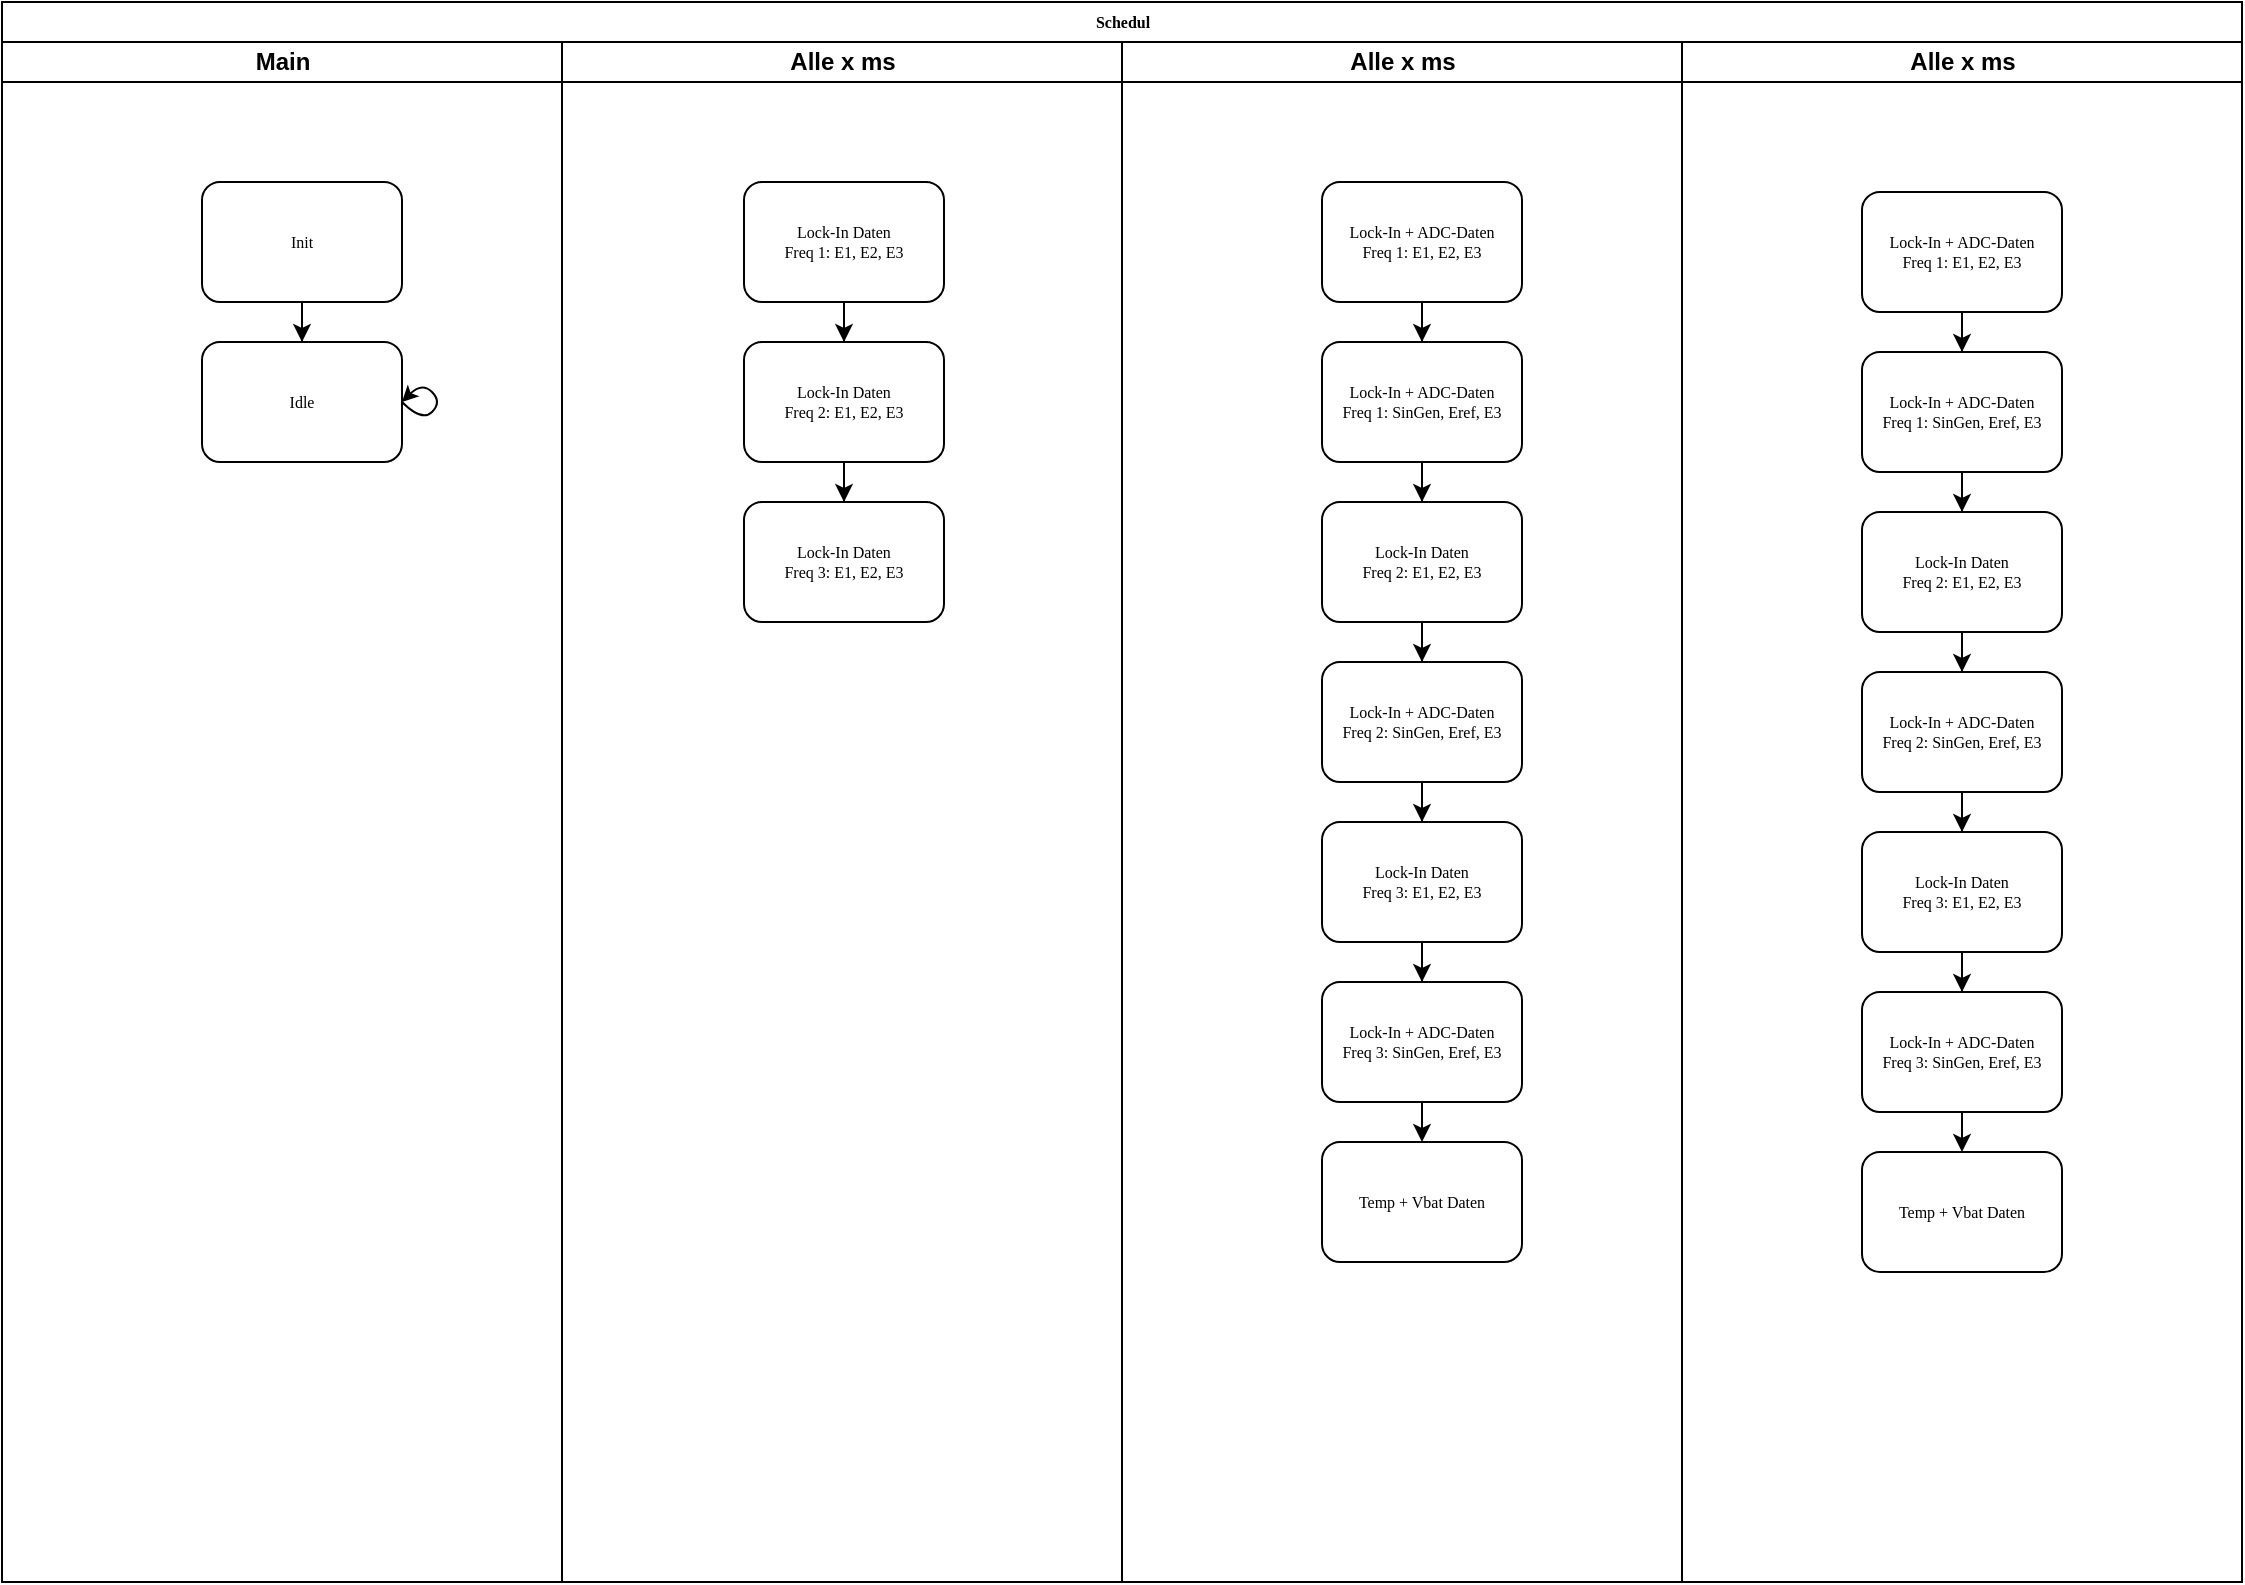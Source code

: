 <mxfile version="24.2.5" type="device">
  <diagram name="Page-1" id="74e2e168-ea6b-b213-b513-2b3c1d86103e">
    <mxGraphModel dx="788" dy="1115" grid="1" gridSize="10" guides="1" tooltips="1" connect="1" arrows="1" fold="1" page="1" pageScale="1" pageWidth="827" pageHeight="1169" background="none" math="0" shadow="0">
      <root>
        <mxCell id="0" />
        <mxCell id="1" parent="0" />
        <mxCell id="mIrJNBfiUZeCwhCK8YdG-1" value="Schedul" style="swimlane;html=1;childLayout=stackLayout;startSize=20;rounded=0;shadow=0;labelBackgroundColor=none;strokeWidth=1;fontFamily=Verdana;fontSize=8;align=center;" parent="1" vertex="1">
          <mxGeometry x="850" y="220" width="1120" height="790" as="geometry" />
        </mxCell>
        <mxCell id="mIrJNBfiUZeCwhCK8YdG-2" value="Main" style="swimlane;html=1;startSize=20;" parent="mIrJNBfiUZeCwhCK8YdG-1" vertex="1">
          <mxGeometry y="20" width="280" height="770" as="geometry" />
        </mxCell>
        <mxCell id="mIrJNBfiUZeCwhCK8YdG-50" value="" style="edgeStyle=orthogonalEdgeStyle;rounded=0;orthogonalLoop=1;jettySize=auto;html=1;" parent="mIrJNBfiUZeCwhCK8YdG-2" source="mIrJNBfiUZeCwhCK8YdG-47" target="mIrJNBfiUZeCwhCK8YdG-48" edge="1">
          <mxGeometry relative="1" as="geometry" />
        </mxCell>
        <mxCell id="mIrJNBfiUZeCwhCK8YdG-47" value="Init" style="rounded=1;whiteSpace=wrap;html=1;shadow=0;labelBackgroundColor=none;strokeWidth=1;fontFamily=Verdana;fontSize=8;align=center;" parent="mIrJNBfiUZeCwhCK8YdG-2" vertex="1">
          <mxGeometry x="100" y="70" width="100" height="60" as="geometry" />
        </mxCell>
        <mxCell id="mIrJNBfiUZeCwhCK8YdG-48" value="Idle" style="rounded=1;whiteSpace=wrap;html=1;shadow=0;labelBackgroundColor=none;strokeWidth=1;fontFamily=Verdana;fontSize=8;align=center;" parent="mIrJNBfiUZeCwhCK8YdG-2" vertex="1">
          <mxGeometry x="100" y="150" width="100" height="60" as="geometry" />
        </mxCell>
        <mxCell id="mIrJNBfiUZeCwhCK8YdG-49" value="" style="curved=1;endArrow=classic;html=1;rounded=1;labelBackgroundColor=none;strokeColor=default;strokeWidth=1;fontFamily=Verdana;fontSize=8;fontColor=default;startSize=5;endSize=5;shape=connector;" parent="mIrJNBfiUZeCwhCK8YdG-2" edge="1">
          <mxGeometry width="50" height="50" relative="1" as="geometry">
            <mxPoint x="200" y="180" as="sourcePoint" />
            <mxPoint x="200" y="180" as="targetPoint" />
            <Array as="points">
              <mxPoint x="210" y="190" />
              <mxPoint x="220" y="180" />
              <mxPoint x="210" y="170" />
            </Array>
          </mxGeometry>
        </mxCell>
        <mxCell id="mIrJNBfiUZeCwhCK8YdG-21" value="Alle x ms" style="swimlane;html=1;startSize=20;" parent="mIrJNBfiUZeCwhCK8YdG-1" vertex="1">
          <mxGeometry x="280" y="20" width="280" height="770" as="geometry" />
        </mxCell>
        <mxCell id="mIrJNBfiUZeCwhCK8YdG-54" value="" style="edgeStyle=orthogonalEdgeStyle;rounded=0;orthogonalLoop=1;jettySize=auto;html=1;" parent="mIrJNBfiUZeCwhCK8YdG-21" source="mIrJNBfiUZeCwhCK8YdG-51" target="mIrJNBfiUZeCwhCK8YdG-52" edge="1">
          <mxGeometry relative="1" as="geometry" />
        </mxCell>
        <mxCell id="mIrJNBfiUZeCwhCK8YdG-51" value="Lock-In Daten&lt;br&gt;Freq 1: E1, E2, E3" style="rounded=1;whiteSpace=wrap;html=1;shadow=0;labelBackgroundColor=none;strokeWidth=1;fontFamily=Verdana;fontSize=8;align=center;" parent="mIrJNBfiUZeCwhCK8YdG-21" vertex="1">
          <mxGeometry x="91" y="70" width="100" height="60" as="geometry" />
        </mxCell>
        <mxCell id="mIrJNBfiUZeCwhCK8YdG-55" value="" style="edgeStyle=orthogonalEdgeStyle;rounded=0;orthogonalLoop=1;jettySize=auto;html=1;" parent="mIrJNBfiUZeCwhCK8YdG-21" source="mIrJNBfiUZeCwhCK8YdG-52" target="mIrJNBfiUZeCwhCK8YdG-53" edge="1">
          <mxGeometry relative="1" as="geometry" />
        </mxCell>
        <mxCell id="mIrJNBfiUZeCwhCK8YdG-52" value="Lock-In Daten&lt;br&gt;Freq 2: E1, E2, E3" style="rounded=1;whiteSpace=wrap;html=1;shadow=0;labelBackgroundColor=none;strokeWidth=1;fontFamily=Verdana;fontSize=8;align=center;" parent="mIrJNBfiUZeCwhCK8YdG-21" vertex="1">
          <mxGeometry x="91" y="150" width="100" height="60" as="geometry" />
        </mxCell>
        <mxCell id="mIrJNBfiUZeCwhCK8YdG-53" value="Lock-In Daten&lt;br&gt;Freq 3: E1, E2, E3" style="rounded=1;whiteSpace=wrap;html=1;shadow=0;labelBackgroundColor=none;strokeWidth=1;fontFamily=Verdana;fontSize=8;align=center;" parent="mIrJNBfiUZeCwhCK8YdG-21" vertex="1">
          <mxGeometry x="91" y="230" width="100" height="60" as="geometry" />
        </mxCell>
        <mxCell id="mIrJNBfiUZeCwhCK8YdG-46" value="Alle x ms" style="swimlane;html=1;startSize=20;" parent="mIrJNBfiUZeCwhCK8YdG-1" vertex="1">
          <mxGeometry x="560" y="20" width="280" height="770" as="geometry" />
        </mxCell>
        <mxCell id="mIrJNBfiUZeCwhCK8YdG-65" value="" style="edgeStyle=orthogonalEdgeStyle;rounded=0;orthogonalLoop=1;jettySize=auto;html=1;" parent="mIrJNBfiUZeCwhCK8YdG-46" source="mIrJNBfiUZeCwhCK8YdG-58" target="mIrJNBfiUZeCwhCK8YdG-59" edge="1">
          <mxGeometry relative="1" as="geometry" />
        </mxCell>
        <mxCell id="mIrJNBfiUZeCwhCK8YdG-58" value="Lock-In + ADC-Daten&lt;br&gt;Freq 1: E1, E2, E3" style="rounded=1;whiteSpace=wrap;html=1;shadow=0;labelBackgroundColor=none;strokeWidth=1;fontFamily=Verdana;fontSize=8;align=center;" parent="mIrJNBfiUZeCwhCK8YdG-46" vertex="1">
          <mxGeometry x="100" y="70" width="100" height="60" as="geometry" />
        </mxCell>
        <mxCell id="mIrJNBfiUZeCwhCK8YdG-66" value="" style="edgeStyle=orthogonalEdgeStyle;rounded=0;orthogonalLoop=1;jettySize=auto;html=1;" parent="mIrJNBfiUZeCwhCK8YdG-46" source="mIrJNBfiUZeCwhCK8YdG-59" target="mIrJNBfiUZeCwhCK8YdG-60" edge="1">
          <mxGeometry relative="1" as="geometry" />
        </mxCell>
        <mxCell id="mIrJNBfiUZeCwhCK8YdG-59" value="Lock-In + ADC-Daten&lt;br style=&quot;border-color: var(--border-color);&quot;&gt;Freq 1: SinGen, Eref, E3" style="rounded=1;whiteSpace=wrap;html=1;shadow=0;labelBackgroundColor=none;strokeWidth=1;fontFamily=Verdana;fontSize=8;align=center;" parent="mIrJNBfiUZeCwhCK8YdG-46" vertex="1">
          <mxGeometry x="100" y="150" width="100" height="60" as="geometry" />
        </mxCell>
        <mxCell id="mIrJNBfiUZeCwhCK8YdG-67" value="" style="edgeStyle=orthogonalEdgeStyle;rounded=0;orthogonalLoop=1;jettySize=auto;html=1;" parent="mIrJNBfiUZeCwhCK8YdG-46" source="mIrJNBfiUZeCwhCK8YdG-60" target="mIrJNBfiUZeCwhCK8YdG-61" edge="1">
          <mxGeometry relative="1" as="geometry" />
        </mxCell>
        <mxCell id="mIrJNBfiUZeCwhCK8YdG-60" value="Lock-In Daten&lt;br&gt;Freq 2: E1, E2, E3" style="rounded=1;whiteSpace=wrap;html=1;shadow=0;labelBackgroundColor=none;strokeWidth=1;fontFamily=Verdana;fontSize=8;align=center;" parent="mIrJNBfiUZeCwhCK8YdG-46" vertex="1">
          <mxGeometry x="100" y="230" width="100" height="60" as="geometry" />
        </mxCell>
        <mxCell id="mIrJNBfiUZeCwhCK8YdG-68" value="" style="edgeStyle=orthogonalEdgeStyle;rounded=0;orthogonalLoop=1;jettySize=auto;html=1;" parent="mIrJNBfiUZeCwhCK8YdG-46" source="mIrJNBfiUZeCwhCK8YdG-61" target="mIrJNBfiUZeCwhCK8YdG-62" edge="1">
          <mxGeometry relative="1" as="geometry" />
        </mxCell>
        <mxCell id="mIrJNBfiUZeCwhCK8YdG-61" value="Lock-In + ADC-Daten&lt;br style=&quot;border-color: var(--border-color);&quot;&gt;Freq 2: SinGen, Eref, E3" style="rounded=1;whiteSpace=wrap;html=1;shadow=0;labelBackgroundColor=none;strokeWidth=1;fontFamily=Verdana;fontSize=8;align=center;" parent="mIrJNBfiUZeCwhCK8YdG-46" vertex="1">
          <mxGeometry x="100" y="310" width="100" height="60" as="geometry" />
        </mxCell>
        <mxCell id="mIrJNBfiUZeCwhCK8YdG-69" value="" style="edgeStyle=orthogonalEdgeStyle;rounded=0;orthogonalLoop=1;jettySize=auto;html=1;" parent="mIrJNBfiUZeCwhCK8YdG-46" source="mIrJNBfiUZeCwhCK8YdG-62" target="mIrJNBfiUZeCwhCK8YdG-64" edge="1">
          <mxGeometry relative="1" as="geometry" />
        </mxCell>
        <mxCell id="mIrJNBfiUZeCwhCK8YdG-62" value="Lock-In Daten&lt;br&gt;Freq 3: E1, E2, E3" style="rounded=1;whiteSpace=wrap;html=1;shadow=0;labelBackgroundColor=none;strokeWidth=1;fontFamily=Verdana;fontSize=8;align=center;" parent="mIrJNBfiUZeCwhCK8YdG-46" vertex="1">
          <mxGeometry x="100" y="390" width="100" height="60" as="geometry" />
        </mxCell>
        <mxCell id="mIrJNBfiUZeCwhCK8YdG-76" style="edgeStyle=orthogonalEdgeStyle;rounded=0;orthogonalLoop=1;jettySize=auto;html=1;exitX=0.5;exitY=1;exitDx=0;exitDy=0;entryX=0.5;entryY=0;entryDx=0;entryDy=0;" parent="mIrJNBfiUZeCwhCK8YdG-46" source="mIrJNBfiUZeCwhCK8YdG-64" target="mIrJNBfiUZeCwhCK8YdG-70" edge="1">
          <mxGeometry relative="1" as="geometry" />
        </mxCell>
        <mxCell id="mIrJNBfiUZeCwhCK8YdG-64" value="Lock-In + ADC-Daten&lt;br style=&quot;border-color: var(--border-color);&quot;&gt;Freq 3: SinGen, Eref, E3" style="rounded=1;whiteSpace=wrap;html=1;shadow=0;labelBackgroundColor=none;strokeWidth=1;fontFamily=Verdana;fontSize=8;align=center;" parent="mIrJNBfiUZeCwhCK8YdG-46" vertex="1">
          <mxGeometry x="100" y="470" width="100" height="60" as="geometry" />
        </mxCell>
        <mxCell id="mIrJNBfiUZeCwhCK8YdG-70" value="Temp + Vbat Daten" style="rounded=1;whiteSpace=wrap;html=1;shadow=0;labelBackgroundColor=none;strokeWidth=1;fontFamily=Verdana;fontSize=8;align=center;" parent="mIrJNBfiUZeCwhCK8YdG-46" vertex="1">
          <mxGeometry x="100" y="550" width="100" height="60" as="geometry" />
        </mxCell>
        <mxCell id="Dc8qkJ1HevsXUHFrUQ02-1" value="Alle x ms" style="swimlane;html=1;startSize=20;" vertex="1" parent="mIrJNBfiUZeCwhCK8YdG-1">
          <mxGeometry x="840" y="20" width="280" height="770" as="geometry" />
        </mxCell>
        <mxCell id="Dc8qkJ1HevsXUHFrUQ02-2" value="" style="edgeStyle=orthogonalEdgeStyle;rounded=0;orthogonalLoop=1;jettySize=auto;html=1;" edge="1" parent="Dc8qkJ1HevsXUHFrUQ02-1" source="Dc8qkJ1HevsXUHFrUQ02-3" target="Dc8qkJ1HevsXUHFrUQ02-5">
          <mxGeometry relative="1" as="geometry" />
        </mxCell>
        <mxCell id="Dc8qkJ1HevsXUHFrUQ02-3" value="Lock-In + ADC-Daten&lt;br&gt;Freq 1: E1, E2, E3" style="rounded=1;whiteSpace=wrap;html=1;shadow=0;labelBackgroundColor=none;strokeWidth=1;fontFamily=Verdana;fontSize=8;align=center;" vertex="1" parent="Dc8qkJ1HevsXUHFrUQ02-1">
          <mxGeometry x="90" y="75" width="100" height="60" as="geometry" />
        </mxCell>
        <mxCell id="Dc8qkJ1HevsXUHFrUQ02-4" value="" style="edgeStyle=orthogonalEdgeStyle;rounded=0;orthogonalLoop=1;jettySize=auto;html=1;" edge="1" parent="Dc8qkJ1HevsXUHFrUQ02-1" source="Dc8qkJ1HevsXUHFrUQ02-5" target="Dc8qkJ1HevsXUHFrUQ02-7">
          <mxGeometry relative="1" as="geometry" />
        </mxCell>
        <mxCell id="Dc8qkJ1HevsXUHFrUQ02-5" value="Lock-In + ADC-Daten&lt;br style=&quot;border-color: var(--border-color);&quot;&gt;Freq 1: SinGen, Eref, E3" style="rounded=1;whiteSpace=wrap;html=1;shadow=0;labelBackgroundColor=none;strokeWidth=1;fontFamily=Verdana;fontSize=8;align=center;" vertex="1" parent="Dc8qkJ1HevsXUHFrUQ02-1">
          <mxGeometry x="90" y="155" width="100" height="60" as="geometry" />
        </mxCell>
        <mxCell id="Dc8qkJ1HevsXUHFrUQ02-6" value="" style="edgeStyle=orthogonalEdgeStyle;rounded=0;orthogonalLoop=1;jettySize=auto;html=1;" edge="1" parent="Dc8qkJ1HevsXUHFrUQ02-1" source="Dc8qkJ1HevsXUHFrUQ02-7" target="Dc8qkJ1HevsXUHFrUQ02-9">
          <mxGeometry relative="1" as="geometry" />
        </mxCell>
        <mxCell id="Dc8qkJ1HevsXUHFrUQ02-7" value="Lock-In Daten&lt;br&gt;Freq 2: E1, E2, E3" style="rounded=1;whiteSpace=wrap;html=1;shadow=0;labelBackgroundColor=none;strokeWidth=1;fontFamily=Verdana;fontSize=8;align=center;" vertex="1" parent="Dc8qkJ1HevsXUHFrUQ02-1">
          <mxGeometry x="90" y="235" width="100" height="60" as="geometry" />
        </mxCell>
        <mxCell id="Dc8qkJ1HevsXUHFrUQ02-8" value="" style="edgeStyle=orthogonalEdgeStyle;rounded=0;orthogonalLoop=1;jettySize=auto;html=1;" edge="1" parent="Dc8qkJ1HevsXUHFrUQ02-1" source="Dc8qkJ1HevsXUHFrUQ02-9" target="Dc8qkJ1HevsXUHFrUQ02-11">
          <mxGeometry relative="1" as="geometry" />
        </mxCell>
        <mxCell id="Dc8qkJ1HevsXUHFrUQ02-9" value="Lock-In + ADC-Daten&lt;br style=&quot;border-color: var(--border-color);&quot;&gt;Freq 2: SinGen, Eref, E3" style="rounded=1;whiteSpace=wrap;html=1;shadow=0;labelBackgroundColor=none;strokeWidth=1;fontFamily=Verdana;fontSize=8;align=center;" vertex="1" parent="Dc8qkJ1HevsXUHFrUQ02-1">
          <mxGeometry x="90" y="315" width="100" height="60" as="geometry" />
        </mxCell>
        <mxCell id="Dc8qkJ1HevsXUHFrUQ02-10" value="" style="edgeStyle=orthogonalEdgeStyle;rounded=0;orthogonalLoop=1;jettySize=auto;html=1;" edge="1" parent="Dc8qkJ1HevsXUHFrUQ02-1" source="Dc8qkJ1HevsXUHFrUQ02-11" target="Dc8qkJ1HevsXUHFrUQ02-13">
          <mxGeometry relative="1" as="geometry" />
        </mxCell>
        <mxCell id="Dc8qkJ1HevsXUHFrUQ02-11" value="Lock-In Daten&lt;br&gt;Freq 3: E1, E2, E3" style="rounded=1;whiteSpace=wrap;html=1;shadow=0;labelBackgroundColor=none;strokeWidth=1;fontFamily=Verdana;fontSize=8;align=center;" vertex="1" parent="Dc8qkJ1HevsXUHFrUQ02-1">
          <mxGeometry x="90" y="395" width="100" height="60" as="geometry" />
        </mxCell>
        <mxCell id="Dc8qkJ1HevsXUHFrUQ02-12" style="edgeStyle=orthogonalEdgeStyle;rounded=0;orthogonalLoop=1;jettySize=auto;html=1;exitX=0.5;exitY=1;exitDx=0;exitDy=0;entryX=0.5;entryY=0;entryDx=0;entryDy=0;" edge="1" parent="Dc8qkJ1HevsXUHFrUQ02-1" source="Dc8qkJ1HevsXUHFrUQ02-13" target="Dc8qkJ1HevsXUHFrUQ02-14">
          <mxGeometry relative="1" as="geometry" />
        </mxCell>
        <mxCell id="Dc8qkJ1HevsXUHFrUQ02-13" value="Lock-In + ADC-Daten&lt;br style=&quot;border-color: var(--border-color);&quot;&gt;Freq 3: SinGen, Eref, E3" style="rounded=1;whiteSpace=wrap;html=1;shadow=0;labelBackgroundColor=none;strokeWidth=1;fontFamily=Verdana;fontSize=8;align=center;" vertex="1" parent="Dc8qkJ1HevsXUHFrUQ02-1">
          <mxGeometry x="90" y="475" width="100" height="60" as="geometry" />
        </mxCell>
        <mxCell id="Dc8qkJ1HevsXUHFrUQ02-14" value="Temp + Vbat Daten" style="rounded=1;whiteSpace=wrap;html=1;shadow=0;labelBackgroundColor=none;strokeWidth=1;fontFamily=Verdana;fontSize=8;align=center;" vertex="1" parent="Dc8qkJ1HevsXUHFrUQ02-1">
          <mxGeometry x="90" y="555" width="100" height="60" as="geometry" />
        </mxCell>
      </root>
    </mxGraphModel>
  </diagram>
</mxfile>
